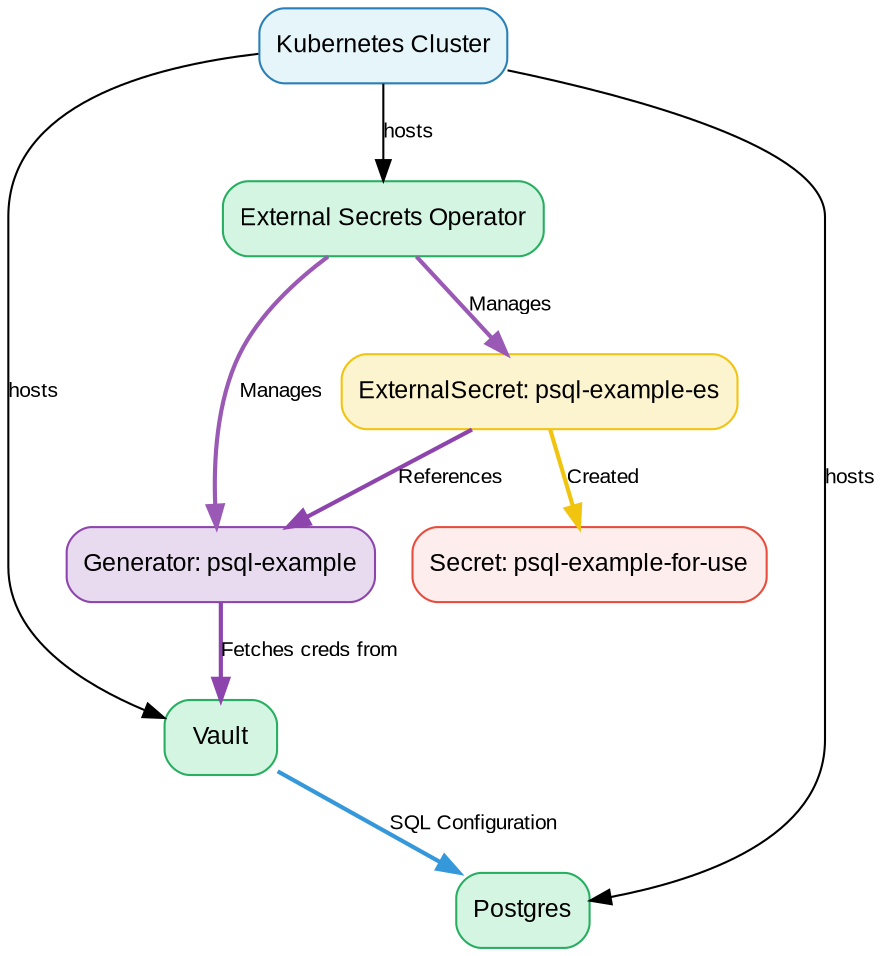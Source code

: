 digraph kubernetes_state {
    style=filled;
    rankdir=TB;
    node [shape=box, style="rounded,filled", fontname="Arial", fontsize=12];
    edge [fontname="Arial", fontsize=10];
    
    bgcolor="white";
    
    Kubernetes [label="Kubernetes Cluster", fillcolor="#E5F5F9", color="#2980B9"];
    Vault [label="Vault", fillcolor="#D5F5E3", color="#27AE60"];
    Kubernetes -> Vault [label="hosts"];
    ESO [label="External Secrets Operator", fillcolor="#D5F5E3", color="#27AE60"];
    Kubernetes -> ESO [label="hosts"];
    Postgres [label="Postgres", fillcolor="#D5F5E3", color="#27AE60"];
    Kubernetes -> Postgres [label="hosts"];
    Vault -> Postgres [label="SQL Configuration", color="#3498DB", penwidth=2];
    Generator [label="Generator: psql-example", fillcolor="#E8DAEF", color="#8E44AD"];
    ESO -> Generator [label="Manages", color="#9B59B6", penwidth=2];
    ExternalSecret [label="ExternalSecret: psql-example-es", fillcolor="#FCF3CF", color="#F1C40F"];
    ESO -> ExternalSecret [label="Manages", color="#9B59B6", penwidth=2];
    ExternalSecret -> Generator [label="References", color="#8E44AD", penwidth=2];
    Generator -> Vault [label="Fetches creds from", color="#8E44AD", penwidth=2];
    Secret [label="Secret: psql-example-for-use", fillcolor="#FDEDEC", color="#E74C3C"];
    ExternalSecret -> Secret [label="Created", color="#F1C40F", penwidth=2];
}

